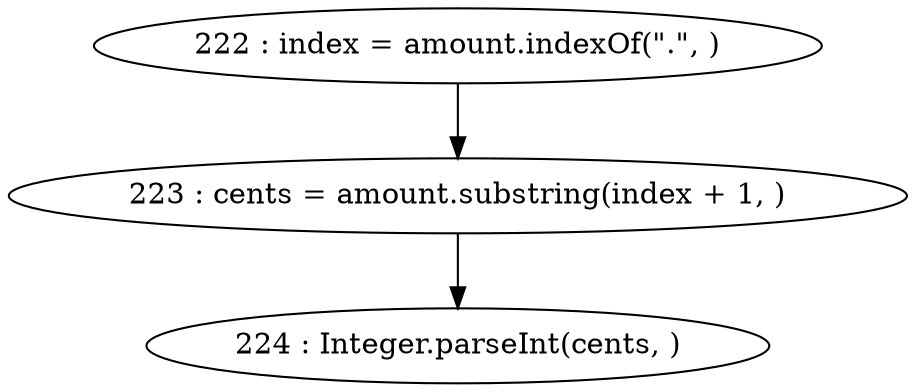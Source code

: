 digraph G {
"222 : index = amount.indexOf(\".\", )"
"222 : index = amount.indexOf(\".\", )" -> "223 : cents = amount.substring(index + 1, )"
"223 : cents = amount.substring(index + 1, )"
"223 : cents = amount.substring(index + 1, )" -> "224 : Integer.parseInt(cents, )"
"224 : Integer.parseInt(cents, )"
}